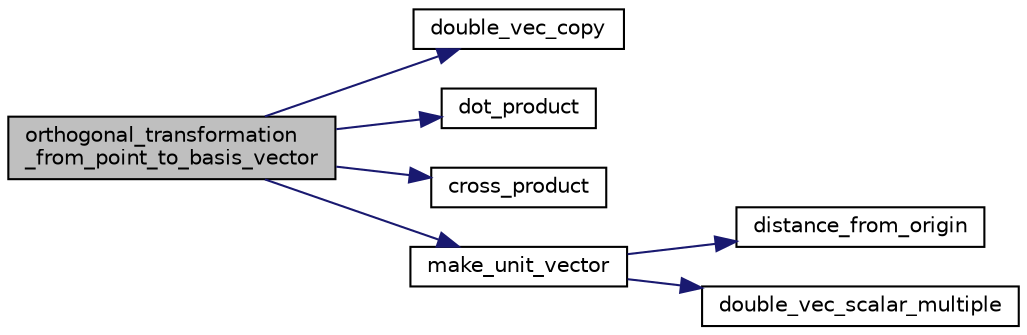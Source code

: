 digraph "orthogonal_transformation_from_point_to_basis_vector"
{
  edge [fontname="Helvetica",fontsize="10",labelfontname="Helvetica",labelfontsize="10"];
  node [fontname="Helvetica",fontsize="10",shape=record];
  rankdir="LR";
  Node184 [label="orthogonal_transformation\l_from_point_to_basis_vector",height=0.2,width=0.4,color="black", fillcolor="grey75", style="filled", fontcolor="black"];
  Node184 -> Node185 [color="midnightblue",fontsize="10",style="solid",fontname="Helvetica"];
  Node185 [label="double_vec_copy",height=0.2,width=0.4,color="black", fillcolor="white", style="filled",URL="$d5/db4/io__and__os_8h.html#aee0c436dfcfcb2f8a9b32f01ec90033a"];
  Node184 -> Node186 [color="midnightblue",fontsize="10",style="solid",fontname="Helvetica"];
  Node186 [label="dot_product",height=0.2,width=0.4,color="black", fillcolor="white", style="filled",URL="$d0/d22/numerics_8_c.html#ad05dc4eaa8cd1ba2d78c9e10179b708e"];
  Node184 -> Node187 [color="midnightblue",fontsize="10",style="solid",fontname="Helvetica"];
  Node187 [label="cross_product",height=0.2,width=0.4,color="black", fillcolor="white", style="filled",URL="$d0/d22/numerics_8_c.html#a0301cde930dce300506c1ae9f20000e4"];
  Node184 -> Node188 [color="midnightblue",fontsize="10",style="solid",fontname="Helvetica"];
  Node188 [label="make_unit_vector",height=0.2,width=0.4,color="black", fillcolor="white", style="filled",URL="$d0/d22/numerics_8_c.html#a28667aa4465cfaa03ff51b2e14862003"];
  Node188 -> Node189 [color="midnightblue",fontsize="10",style="solid",fontname="Helvetica"];
  Node189 [label="distance_from_origin",height=0.2,width=0.4,color="black", fillcolor="white", style="filled",URL="$d0/d22/numerics_8_c.html#a50eb5f15bc224ba39b230108981e2763"];
  Node188 -> Node190 [color="midnightblue",fontsize="10",style="solid",fontname="Helvetica"];
  Node190 [label="double_vec_scalar_multiple",height=0.2,width=0.4,color="black", fillcolor="white", style="filled",URL="$d0/d22/numerics_8_c.html#aa29261af29e79594ff79aecd6dd9643a"];
}
